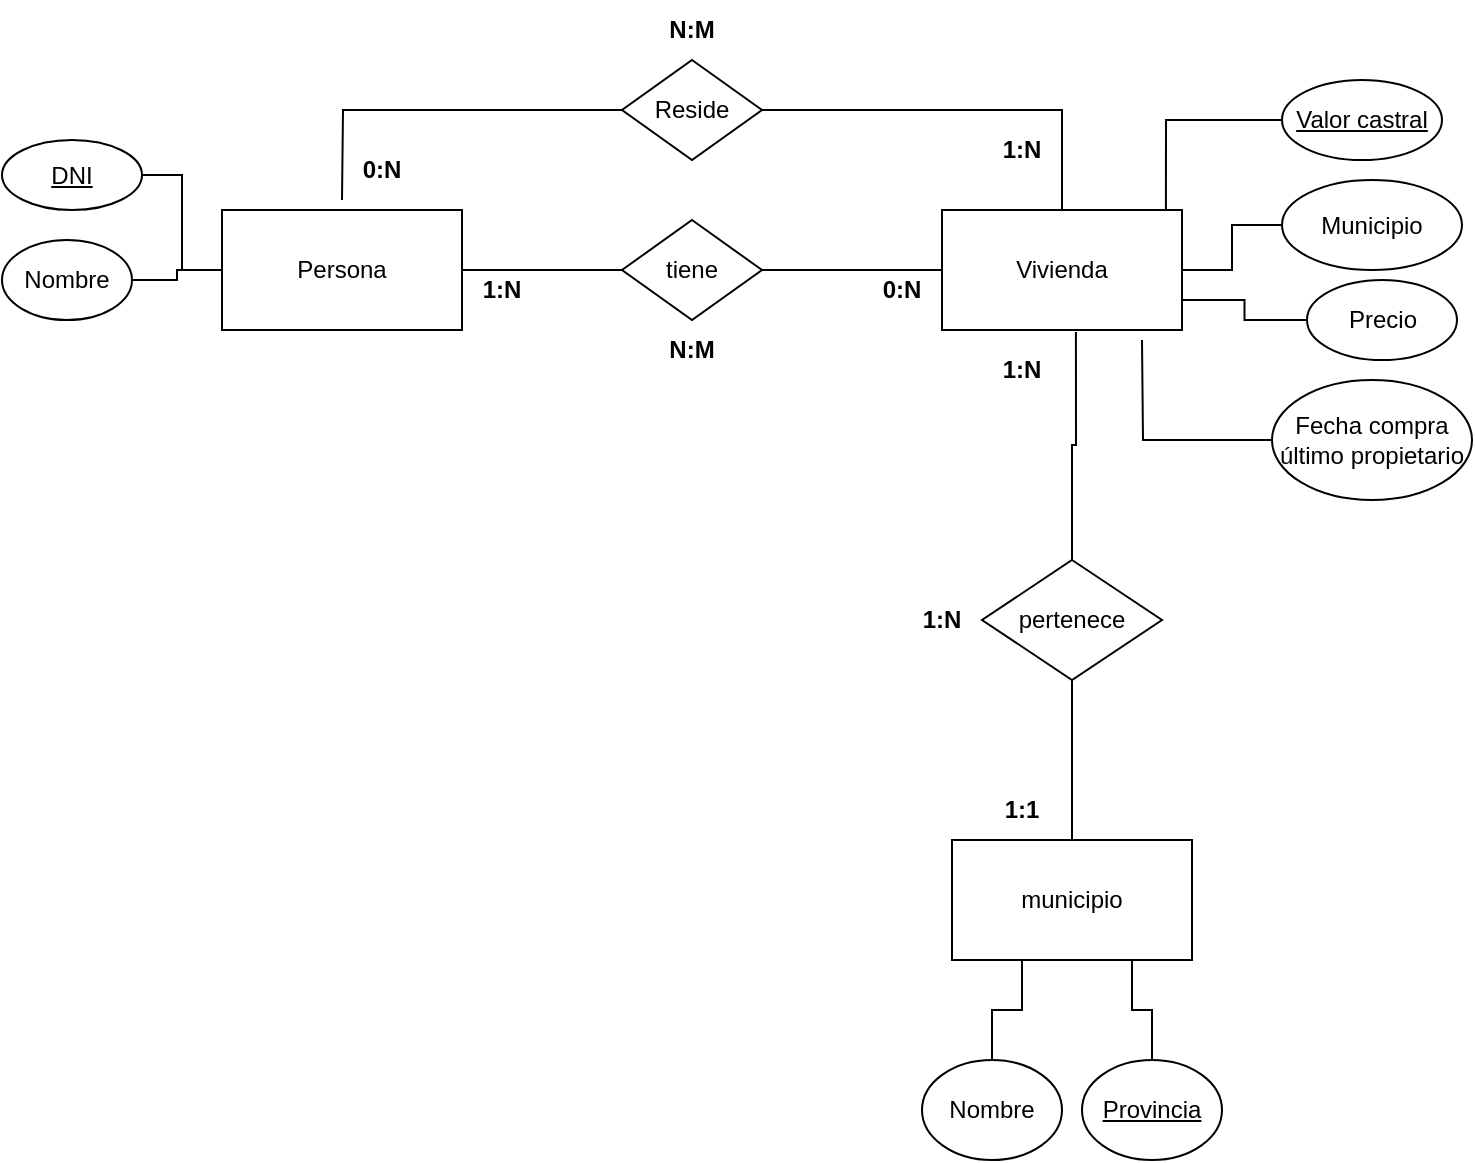 <mxfile version="22.0.4" type="device">
  <diagram name="Página-1" id="5T5jlaLy68Y0Zs3b7HR5">
    <mxGraphModel dx="1434" dy="1959" grid="1" gridSize="10" guides="1" tooltips="1" connect="1" arrows="1" fold="1" page="1" pageScale="1" pageWidth="827" pageHeight="1169" math="0" shadow="0">
      <root>
        <mxCell id="0" />
        <mxCell id="1" parent="0" />
        <mxCell id="nc0KmQmOJn1_Ol-TyJi9-9" style="edgeStyle=orthogonalEdgeStyle;rounded=0;orthogonalLoop=1;jettySize=auto;html=1;endArrow=none;endFill=0;" edge="1" parent="1" source="nc0KmQmOJn1_Ol-TyJi9-1" target="nc0KmQmOJn1_Ol-TyJi9-6">
          <mxGeometry relative="1" as="geometry" />
        </mxCell>
        <mxCell id="nc0KmQmOJn1_Ol-TyJi9-12" style="edgeStyle=orthogonalEdgeStyle;rounded=0;orthogonalLoop=1;jettySize=auto;html=1;endArrow=none;endFill=0;" edge="1" parent="1" source="nc0KmQmOJn1_Ol-TyJi9-1" target="nc0KmQmOJn1_Ol-TyJi9-7">
          <mxGeometry relative="1" as="geometry" />
        </mxCell>
        <mxCell id="nc0KmQmOJn1_Ol-TyJi9-13" style="edgeStyle=orthogonalEdgeStyle;rounded=0;orthogonalLoop=1;jettySize=auto;html=1;endArrow=none;endFill=0;" edge="1" parent="1" source="nc0KmQmOJn1_Ol-TyJi9-1" target="nc0KmQmOJn1_Ol-TyJi9-5">
          <mxGeometry relative="1" as="geometry" />
        </mxCell>
        <mxCell id="nc0KmQmOJn1_Ol-TyJi9-1" value="Persona" style="rounded=0;whiteSpace=wrap;html=1;" vertex="1" parent="1">
          <mxGeometry x="170" y="95" width="120" height="60" as="geometry" />
        </mxCell>
        <mxCell id="nc0KmQmOJn1_Ol-TyJi9-2" value="Vivienda" style="rounded=0;whiteSpace=wrap;html=1;" vertex="1" parent="1">
          <mxGeometry x="530" y="95" width="120" height="60" as="geometry" />
        </mxCell>
        <mxCell id="nc0KmQmOJn1_Ol-TyJi9-3" value="municipio&lt;br&gt;" style="rounded=0;whiteSpace=wrap;html=1;" vertex="1" parent="1">
          <mxGeometry x="535" y="410" width="120" height="60" as="geometry" />
        </mxCell>
        <mxCell id="nc0KmQmOJn1_Ol-TyJi9-16" style="edgeStyle=orthogonalEdgeStyle;rounded=0;orthogonalLoop=1;jettySize=auto;html=1;entryX=0.5;entryY=0;entryDx=0;entryDy=0;endArrow=none;endFill=0;" edge="1" parent="1" source="nc0KmQmOJn1_Ol-TyJi9-4" target="nc0KmQmOJn1_Ol-TyJi9-3">
          <mxGeometry relative="1" as="geometry" />
        </mxCell>
        <mxCell id="nc0KmQmOJn1_Ol-TyJi9-4" value="pertenece" style="rhombus;whiteSpace=wrap;html=1;rotation=0;" vertex="1" parent="1">
          <mxGeometry x="550" y="270" width="90" height="60" as="geometry" />
        </mxCell>
        <mxCell id="nc0KmQmOJn1_Ol-TyJi9-14" style="edgeStyle=orthogonalEdgeStyle;rounded=0;orthogonalLoop=1;jettySize=auto;html=1;endArrow=none;endFill=0;" edge="1" parent="1" source="nc0KmQmOJn1_Ol-TyJi9-5" target="nc0KmQmOJn1_Ol-TyJi9-2">
          <mxGeometry relative="1" as="geometry" />
        </mxCell>
        <mxCell id="nc0KmQmOJn1_Ol-TyJi9-5" value="tiene" style="rhombus;whiteSpace=wrap;html=1;" vertex="1" parent="1">
          <mxGeometry x="370" y="100" width="70" height="50" as="geometry" />
        </mxCell>
        <mxCell id="nc0KmQmOJn1_Ol-TyJi9-6" value="&lt;u&gt;DNI&lt;/u&gt;" style="ellipse;whiteSpace=wrap;html=1;" vertex="1" parent="1">
          <mxGeometry x="60" y="60" width="70" height="35" as="geometry" />
        </mxCell>
        <mxCell id="nc0KmQmOJn1_Ol-TyJi9-7" value="Nombre" style="ellipse;whiteSpace=wrap;html=1;" vertex="1" parent="1">
          <mxGeometry x="60" y="110" width="65" height="40" as="geometry" />
        </mxCell>
        <mxCell id="nc0KmQmOJn1_Ol-TyJi9-18" style="edgeStyle=orthogonalEdgeStyle;rounded=0;orthogonalLoop=1;jettySize=auto;html=1;entryX=0.558;entryY=1.017;entryDx=0;entryDy=0;entryPerimeter=0;endArrow=none;endFill=0;" edge="1" parent="1" source="nc0KmQmOJn1_Ol-TyJi9-4" target="nc0KmQmOJn1_Ol-TyJi9-2">
          <mxGeometry relative="1" as="geometry" />
        </mxCell>
        <mxCell id="nc0KmQmOJn1_Ol-TyJi9-21" style="edgeStyle=orthogonalEdgeStyle;rounded=0;orthogonalLoop=1;jettySize=auto;html=1;entryX=0.5;entryY=1;entryDx=0;entryDy=0;endArrow=none;endFill=0;" edge="1" parent="1" source="nc0KmQmOJn1_Ol-TyJi9-19" target="nc0KmQmOJn1_Ol-TyJi9-3">
          <mxGeometry relative="1" as="geometry">
            <Array as="points">
              <mxPoint x="555" y="495" />
              <mxPoint x="570" y="495" />
              <mxPoint x="570" y="470" />
            </Array>
          </mxGeometry>
        </mxCell>
        <mxCell id="nc0KmQmOJn1_Ol-TyJi9-19" value="Nombre" style="ellipse;whiteSpace=wrap;html=1;" vertex="1" parent="1">
          <mxGeometry x="520" y="520" width="70" height="50" as="geometry" />
        </mxCell>
        <mxCell id="nc0KmQmOJn1_Ol-TyJi9-23" style="edgeStyle=orthogonalEdgeStyle;rounded=0;orthogonalLoop=1;jettySize=auto;html=1;entryX=0.75;entryY=1;entryDx=0;entryDy=0;endArrow=none;endFill=0;" edge="1" parent="1" source="nc0KmQmOJn1_Ol-TyJi9-20" target="nc0KmQmOJn1_Ol-TyJi9-3">
          <mxGeometry relative="1" as="geometry" />
        </mxCell>
        <mxCell id="nc0KmQmOJn1_Ol-TyJi9-20" value="&lt;u&gt;Provincia&lt;/u&gt;" style="ellipse;whiteSpace=wrap;html=1;" vertex="1" parent="1">
          <mxGeometry x="600" y="520" width="70" height="50" as="geometry" />
        </mxCell>
        <mxCell id="nc0KmQmOJn1_Ol-TyJi9-36" style="edgeStyle=orthogonalEdgeStyle;rounded=0;orthogonalLoop=1;jettySize=auto;html=1;endArrow=none;endFill=0;" edge="1" parent="1" source="nc0KmQmOJn1_Ol-TyJi9-24" target="nc0KmQmOJn1_Ol-TyJi9-2">
          <mxGeometry relative="1" as="geometry" />
        </mxCell>
        <mxCell id="nc0KmQmOJn1_Ol-TyJi9-24" value="Municipio" style="ellipse;whiteSpace=wrap;html=1;" vertex="1" parent="1">
          <mxGeometry x="700" y="80" width="90" height="45" as="geometry" />
        </mxCell>
        <mxCell id="nc0KmQmOJn1_Ol-TyJi9-25" value="&lt;u style=&quot;&quot;&gt;Valor castral&lt;/u&gt;" style="ellipse;whiteSpace=wrap;html=1;" vertex="1" parent="1">
          <mxGeometry x="700" y="30" width="80" height="40" as="geometry" />
        </mxCell>
        <mxCell id="nc0KmQmOJn1_Ol-TyJi9-35" style="edgeStyle=orthogonalEdgeStyle;rounded=0;orthogonalLoop=1;jettySize=auto;html=1;entryX=1;entryY=0.75;entryDx=0;entryDy=0;endArrow=none;endFill=0;" edge="1" parent="1" source="nc0KmQmOJn1_Ol-TyJi9-26" target="nc0KmQmOJn1_Ol-TyJi9-2">
          <mxGeometry relative="1" as="geometry" />
        </mxCell>
        <mxCell id="nc0KmQmOJn1_Ol-TyJi9-26" value="Precio" style="ellipse;whiteSpace=wrap;html=1;" vertex="1" parent="1">
          <mxGeometry x="712.5" y="130" width="75" height="40" as="geometry" />
        </mxCell>
        <mxCell id="nc0KmQmOJn1_Ol-TyJi9-34" style="edgeStyle=orthogonalEdgeStyle;rounded=0;orthogonalLoop=1;jettySize=auto;html=1;endArrow=none;endFill=0;" edge="1" parent="1" source="nc0KmQmOJn1_Ol-TyJi9-27">
          <mxGeometry relative="1" as="geometry">
            <mxPoint x="630" y="160" as="targetPoint" />
          </mxGeometry>
        </mxCell>
        <mxCell id="nc0KmQmOJn1_Ol-TyJi9-27" value="Fecha compra&lt;br&gt;último propietario" style="ellipse;whiteSpace=wrap;html=1;" vertex="1" parent="1">
          <mxGeometry x="695" y="180" width="100" height="60" as="geometry" />
        </mxCell>
        <mxCell id="nc0KmQmOJn1_Ol-TyJi9-32" style="edgeStyle=orthogonalEdgeStyle;rounded=0;orthogonalLoop=1;jettySize=auto;html=1;endArrow=none;endFill=0;" edge="1" parent="1" source="nc0KmQmOJn1_Ol-TyJi9-29" target="nc0KmQmOJn1_Ol-TyJi9-2">
          <mxGeometry relative="1" as="geometry" />
        </mxCell>
        <mxCell id="nc0KmQmOJn1_Ol-TyJi9-33" style="edgeStyle=orthogonalEdgeStyle;rounded=0;orthogonalLoop=1;jettySize=auto;html=1;endArrow=none;endFill=0;" edge="1" parent="1" source="nc0KmQmOJn1_Ol-TyJi9-29">
          <mxGeometry relative="1" as="geometry">
            <mxPoint x="230" y="90" as="targetPoint" />
          </mxGeometry>
        </mxCell>
        <mxCell id="nc0KmQmOJn1_Ol-TyJi9-29" value="Reside" style="rhombus;whiteSpace=wrap;html=1;" vertex="1" parent="1">
          <mxGeometry x="370" y="20" width="70" height="50" as="geometry" />
        </mxCell>
        <mxCell id="nc0KmQmOJn1_Ol-TyJi9-37" style="edgeStyle=orthogonalEdgeStyle;rounded=0;orthogonalLoop=1;jettySize=auto;html=1;entryX=0.933;entryY=0;entryDx=0;entryDy=0;entryPerimeter=0;endArrow=none;endFill=0;" edge="1" parent="1" source="nc0KmQmOJn1_Ol-TyJi9-25" target="nc0KmQmOJn1_Ol-TyJi9-2">
          <mxGeometry relative="1" as="geometry" />
        </mxCell>
        <mxCell id="nc0KmQmOJn1_Ol-TyJi9-38" value="&lt;b&gt;0:N&lt;/b&gt;" style="text;html=1;strokeColor=none;fillColor=none;align=center;verticalAlign=middle;whiteSpace=wrap;rounded=0;" vertex="1" parent="1">
          <mxGeometry x="480" y="120" width="60" height="30" as="geometry" />
        </mxCell>
        <mxCell id="nc0KmQmOJn1_Ol-TyJi9-39" value="&lt;b&gt;N:M&lt;/b&gt;" style="text;html=1;strokeColor=none;fillColor=none;align=center;verticalAlign=middle;whiteSpace=wrap;rounded=0;" vertex="1" parent="1">
          <mxGeometry x="375" y="150" width="60" height="30" as="geometry" />
        </mxCell>
        <mxCell id="nc0KmQmOJn1_Ol-TyJi9-40" value="&lt;b&gt;1:N&lt;/b&gt;" style="text;html=1;strokeColor=none;fillColor=none;align=center;verticalAlign=middle;whiteSpace=wrap;rounded=0;" vertex="1" parent="1">
          <mxGeometry x="280" y="120" width="60" height="30" as="geometry" />
        </mxCell>
        <mxCell id="nc0KmQmOJn1_Ol-TyJi9-41" value="&lt;b&gt;1:N&lt;/b&gt;" style="text;html=1;strokeColor=none;fillColor=none;align=center;verticalAlign=middle;whiteSpace=wrap;rounded=0;" vertex="1" parent="1">
          <mxGeometry x="540" y="50" width="60" height="30" as="geometry" />
        </mxCell>
        <mxCell id="nc0KmQmOJn1_Ol-TyJi9-42" value="&lt;b&gt;0:N&lt;/b&gt;" style="text;html=1;strokeColor=none;fillColor=none;align=center;verticalAlign=middle;whiteSpace=wrap;rounded=0;" vertex="1" parent="1">
          <mxGeometry x="220" y="60" width="60" height="30" as="geometry" />
        </mxCell>
        <mxCell id="nc0KmQmOJn1_Ol-TyJi9-43" value="&lt;b&gt;N:M&lt;/b&gt;" style="text;html=1;strokeColor=none;fillColor=none;align=center;verticalAlign=middle;whiteSpace=wrap;rounded=0;" vertex="1" parent="1">
          <mxGeometry x="375" y="-10" width="60" height="30" as="geometry" />
        </mxCell>
        <mxCell id="nc0KmQmOJn1_Ol-TyJi9-44" value="&lt;b&gt;1:1&lt;/b&gt;" style="text;html=1;strokeColor=none;fillColor=none;align=center;verticalAlign=middle;whiteSpace=wrap;rounded=0;" vertex="1" parent="1">
          <mxGeometry x="540" y="380" width="60" height="30" as="geometry" />
        </mxCell>
        <mxCell id="nc0KmQmOJn1_Ol-TyJi9-45" value="&lt;b&gt;1:N&lt;/b&gt;" style="text;html=1;strokeColor=none;fillColor=none;align=center;verticalAlign=middle;whiteSpace=wrap;rounded=0;" vertex="1" parent="1">
          <mxGeometry x="540" y="160" width="60" height="30" as="geometry" />
        </mxCell>
        <mxCell id="nc0KmQmOJn1_Ol-TyJi9-46" value="&lt;b&gt;1:N&lt;br&gt;&lt;/b&gt;" style="text;html=1;strokeColor=none;fillColor=none;align=center;verticalAlign=middle;whiteSpace=wrap;rounded=0;" vertex="1" parent="1">
          <mxGeometry x="500" y="285" width="60" height="30" as="geometry" />
        </mxCell>
      </root>
    </mxGraphModel>
  </diagram>
</mxfile>
